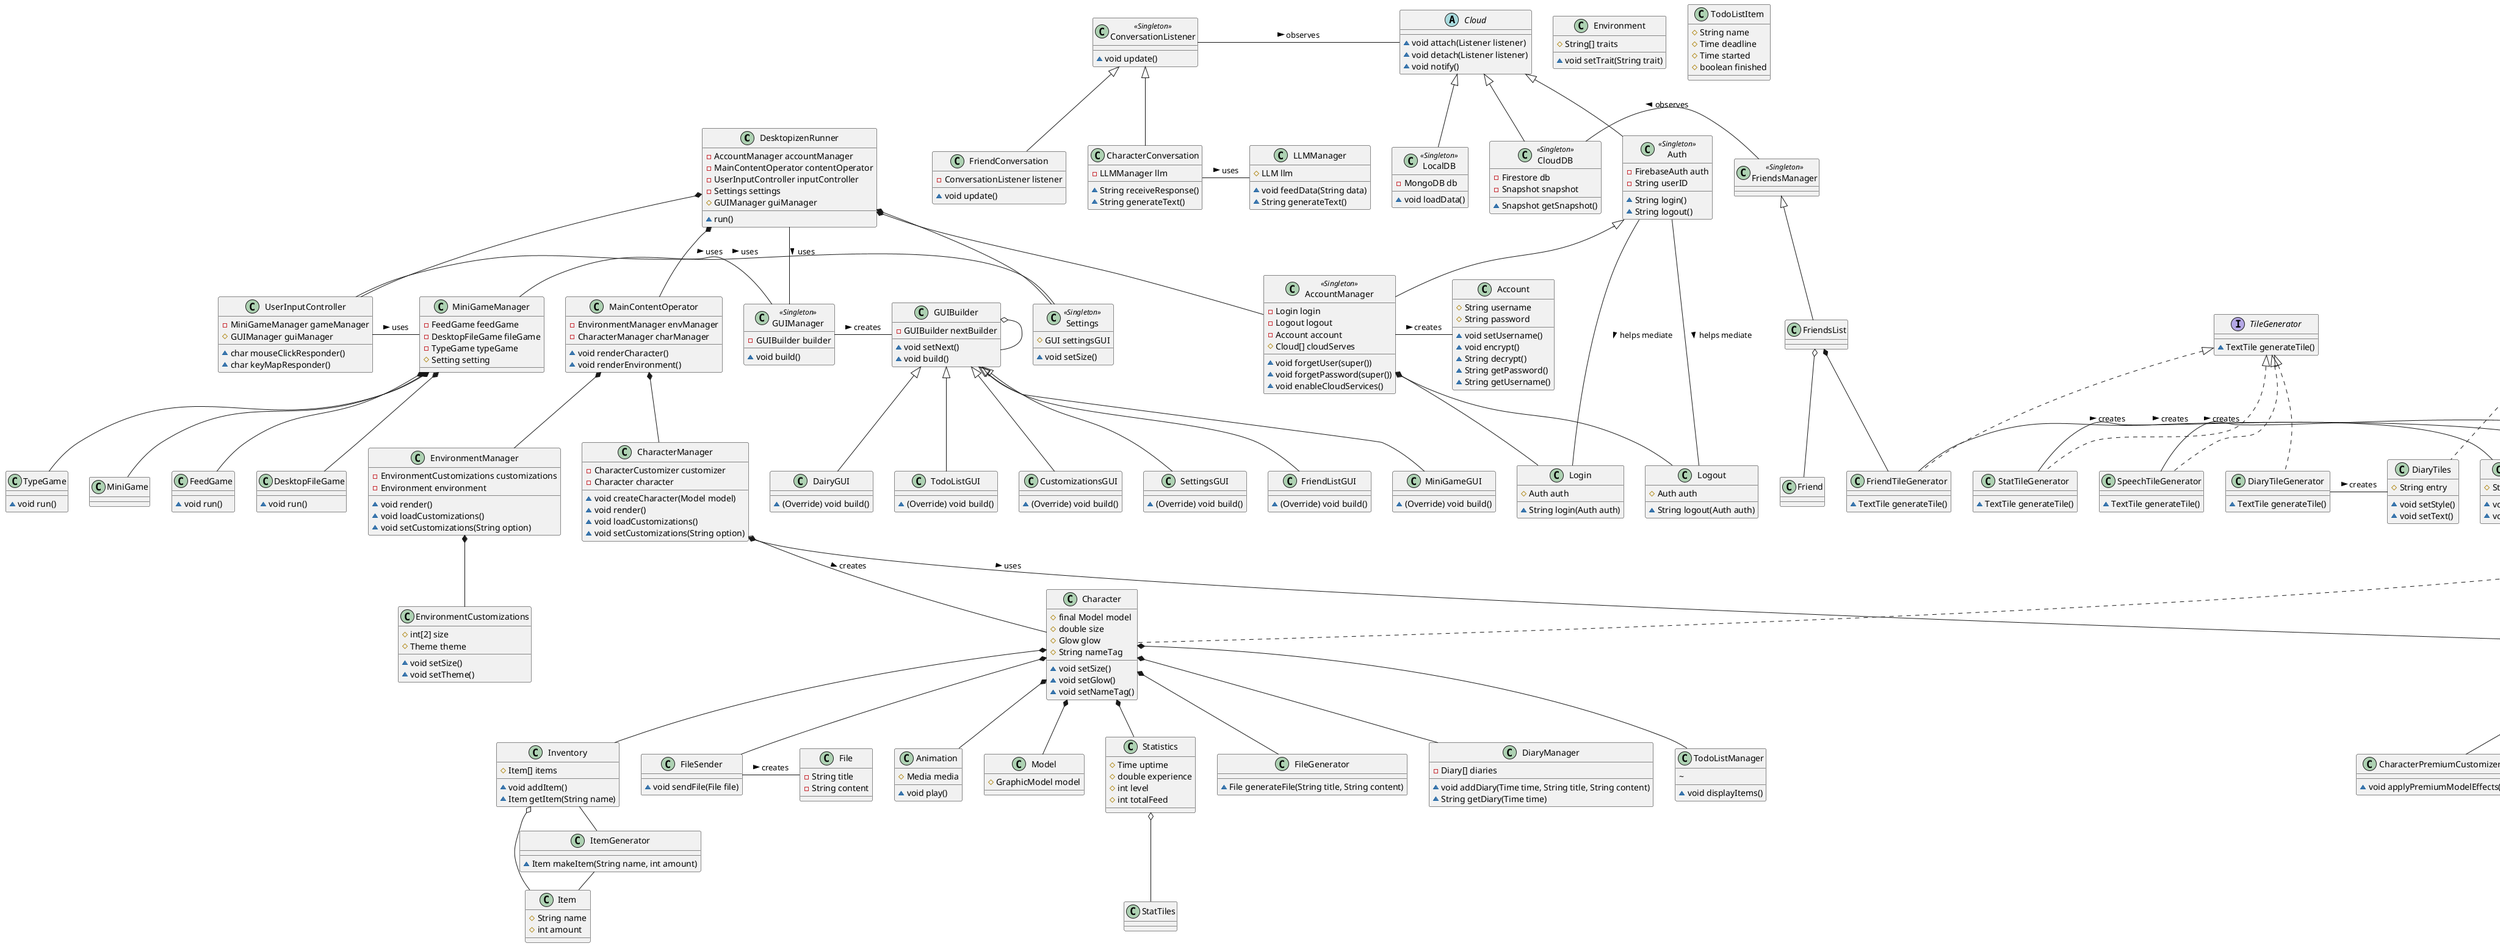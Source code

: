 @startuml

'note static public getters for the settings page so all guis and shitters can get the settings'

'Master class list'

class DesktopizenRunner{
    -AccountManager accountManager
    -MainContentOperator contentOperator
    -UserInputController inputController
    -Settings settings
    #GUIManager guiManager
    ~run()
}

class AccountManager <<Singleton>> extends Auth{
    -Login login
    -Logout logout
    -Account account
    #Cloud[] cloudServes
    ~void forgetUser(super())
    ~void forgetPassword(super())
    ~void enableCloudServices()
}

class Account{
    #String username
    #String password
    ~void setUsername()
    ~void encrypt()
    ~String decrypt()
    ~String getPassword()
    ~String getUsername()
}

class Login{
    #Auth auth
    ~String login(Auth auth)
}

class Logout{
    #Auth auth
    ~String logout(Auth auth)
}

class UserInputController{
    -MiniGameManager gameManager
    #GUIManager guiManager
    ~char mouseClickResponder()
    ~char keyMapResponder()
}

class MainContentOperator{
    -EnvironmentManager envManager
    -CharacterManager charManager
    ~void renderCharacter()
    ~void renderEnvironment()
}

class EnvironmentManager{
    -EnvironmentCustomizations customizations
    -Environment environment
    ~void render()
    ~void loadCustomizations()
    ~void setCustomizations(String option)
}

class Environment{
    #String[] traits
    ~void setTrait(String trait)
}

class CharacterManager{
    -CharacterCustomizer customizer
    -Character character
    ~void createCharacter(Model model)
    ~void render()
    ~void loadCustomizations()
    ~void setCustomizations(String option)
}

class CharacterInterface{
    ~void setSize()
    ~void setModel()
    ~void setGlow()
    ~void setNameTag()
}

class Character implements CharacterInterface{
    #final Model model
    #double size
    #Glow glow
    #String nameTag
    ~void setSize()
    ~void setGlow()
    ~void setNameTag()
}

class CharacterCustomizer implements CharacterInterface{
    ~void changeSize()
    ~void changeGlow()
    ~void changeNameTag()
}

class CharacterPremiumCustomizer extends CharacterCustomizer{
    ~void applyPremiumModelEffects()
}

class CharacterMultiplayerCustomizer extends CharacterCustomizer{
    ~void applyMultiplayerGlowEffects()
}

class CharacterAdvancedCustomizer extends CharacterCustomizer{
    ~void applyAdvancedNameTagEffects()
}

class CharacterAdditionalSizes extends CharacterCustomizer{
    ~void applyAdditionalSizes()
}

class Animation{
    #Media media
    ~void play()
}

class Model{
    #GraphicModel model
}

class EnvironmentCustomizations{
    #int[2] size
    #Theme theme
    ~void setSize()
    ~void setTheme()
}

class Settings <<Singleton>>{
    #GUI settingsGUI
    ~void setSize()

}

class Statistics{
    #Time uptime
    #double experience
    #int level
    #int totalFeed
}

class Inventory{
    #Item[] items
    ~void addItem()
    ~Item getItem(String name)
}

class Item{
    #String name
    #int amount
}

class ItemGenerator{
    ~Item makeItem(String name, int amount)
}

class LLMManager{
    #LLM llm
    ~void feedData(String data)
    ~String generateText()
}

class ConversationListener <<Singleton>>{
    ~void update()
}

class CharacterConversation{
    -LLMManager llm
    ~String receiveResponse()
    ~String generateText()
}

class FriendConversation{
    -ConversationListener listener
    ~void update()
}

class GUIManager <<Singleton>>{
    -GUIBuilder builder
    ~void build()
}

class GUIBuilder{
    -GUIBuilder nextBuilder
    ~void setNext()
    ~void build()
}

class DairyGUI extends GUIBuilder{
    ~(Override) void build()
}

class TodoListGUI extends GUIBuilder{
    ~(Override) void build()
}

class CustomizationsGUI extends GUIBuilder{
    ~(Override) void build()
}

class SettingsGUI extends GUIBuilder{
    ~(Override) void build()
}

class FriendListGUI extends GUIBuilder{
    ~(Override) void build()
}

class MiniGameGUI extends GUIBuilder{
    ~(Override) void build()
}

class MiniGameManager{
    -FeedGame feedGame
    -DesktopFileGame fileGame
    -TypeGame typeGame
    #Setting setting
}

class FeedGame{
    ~void run()
}

class DesktopFileGame{
    ~void run()
}

class TypeGame{
    ~void run()
}

class FileGenerator{
    ~File generateFile(String title, String content)
}

class FileSender{
    ~void sendFile(File file)
}

class File{
    -String title
    -String content
}

class DiaryManager{
    -Diary[] diaries
    ~void addDiary(Time time, String title, String content)
    ~String getDiary(Time time)
}

interface TextTile{
    ~void setStyle()
    ~void setText()
}

class DiaryTiles implements TextTile{
    #String entry
    ~void setStyle()
    ~void setText()
}

class StatTile implements TextTile{
    #String text
    ~void setStyle()
    ~void setText()
}

class FriendTile implements TextTile{
    #String name
    ~void setStyle()
    ~void setText()
}

class SpeechTile implements TextTile{
    #String text
    ~void setStyle()
    ~void setText()
}

interface TileGenerator{
    ~TextTile generateTile()
}

class DiaryTileGenerator implements TileGenerator{
    ~TextTile generateTile()
}

class StatTileGenerator implements TileGenerator{
    ~TextTile generateTile()
}

class FriendTileGenerator implements TileGenerator{
    ~TextTile generateTile()
}

class SpeechTileGenerator implements TileGenerator{
    ~TextTile generateTile()
}

class TodoListItem{
    #String name
    #Time deadline
    #Time started
    #boolean finished
}

class TodoListManager{
    ~void displayItems()
    ~
}

class FriendsManager <<Singleton>>{}
class FriendsList{}
class Friend{}

abstract class Cloud{
    ~void attach(Listener listener)
    ~void detach(Listener listener)
    ~void notify()
}

class CloudDB <<Singleton>>{
    -Firestore db
    -Snapshot snapshot
    ~Snapshot getSnapshot()
}

class LocalDB <<Singleton>>{
    -MongoDB db
    ~void loadData()
}

class Auth <<Singleton>>{
    -FirebaseAuth auth
    -String userID
    ~String login()
    ~String logout()
}

'Class relationships'
' ok - Auth mediates for Login and Logout'
' ok - GUIManager, GUIBuilder, and all other GUI factories make up chain of command'
' ok - clouddb and conversationmanager observer'
' ok - character flyweight'
' - text tiles - factory method'
' - clouddb and localdb momento'
' ok - character decorator'

DesktopizenRunner *-- AccountManager
DesktopizenRunner *-- MainContentOperator
DesktopizenRunner *-- UserInputController
DesktopizenRunner *-- Settings
DesktopizenRunner - GUIManager : uses >

UserInputController - GUIManager : uses >
UserInputController - MiniGameManager : uses >

MiniGameManager - Settings : uses >
MiniGameManager *-- MiniGame
MiniGameManager *-- FeedGame
MiniGameManager *-- DesktopFileGame
MiniGameManager *-- TypeGame

GUIManager - GUIBuilder : creates >
GUIBuilder o-- GUIBuilder

DiaryTileGenerator - DiaryTiles : creates >
StatTileGenerator - StatTile : creates >
FriendTileGenerator - FriendTile : creates >
SpeechTileGenerator - SpeechTile : creates >

Cloud <|-- CloudDB
Cloud <|-- LocalDB
Cloud <|-- Auth

ConversationListener - Cloud : observes >
ConversationListener <|-- FriendConversation
ConversationListener <|-- CharacterConversation
CharacterConversation - LLMManager : uses >

FriendsManager - CloudDB : observes >
FriendsManager <|-- FriendsList
FriendsList *-- FriendTileGenerator
FriendsList o-- Friend

Auth - Login : helps mediate >
Auth - Logout : helps mediate >

AccountManager - Account : creates >

AccountManager *-- Login
AccountManager *-- Logout

MainContentOperator *-- EnvironmentManager
MainContentOperator *-- CharacterManager
EnvironmentManager *-- EnvironmentCustomizations
CharacterManager *--CharacterCustomizer : uses >
CharacterManager o-- Character : creates >
Character *-- Animation
Character *-- Model
Character *-- FileGenerator
Character *-- FileSender
Character *-- TodoListManager
Character *-- DiaryManager
Character *-- Inventory
Character *-- Statistics

Statistics o-- StatTiles
Inventory o-- Item
Inventory - ItemGenerator : uses >
FileSender - File : creates >
ItemGenerator - Item : creates >

@enduml